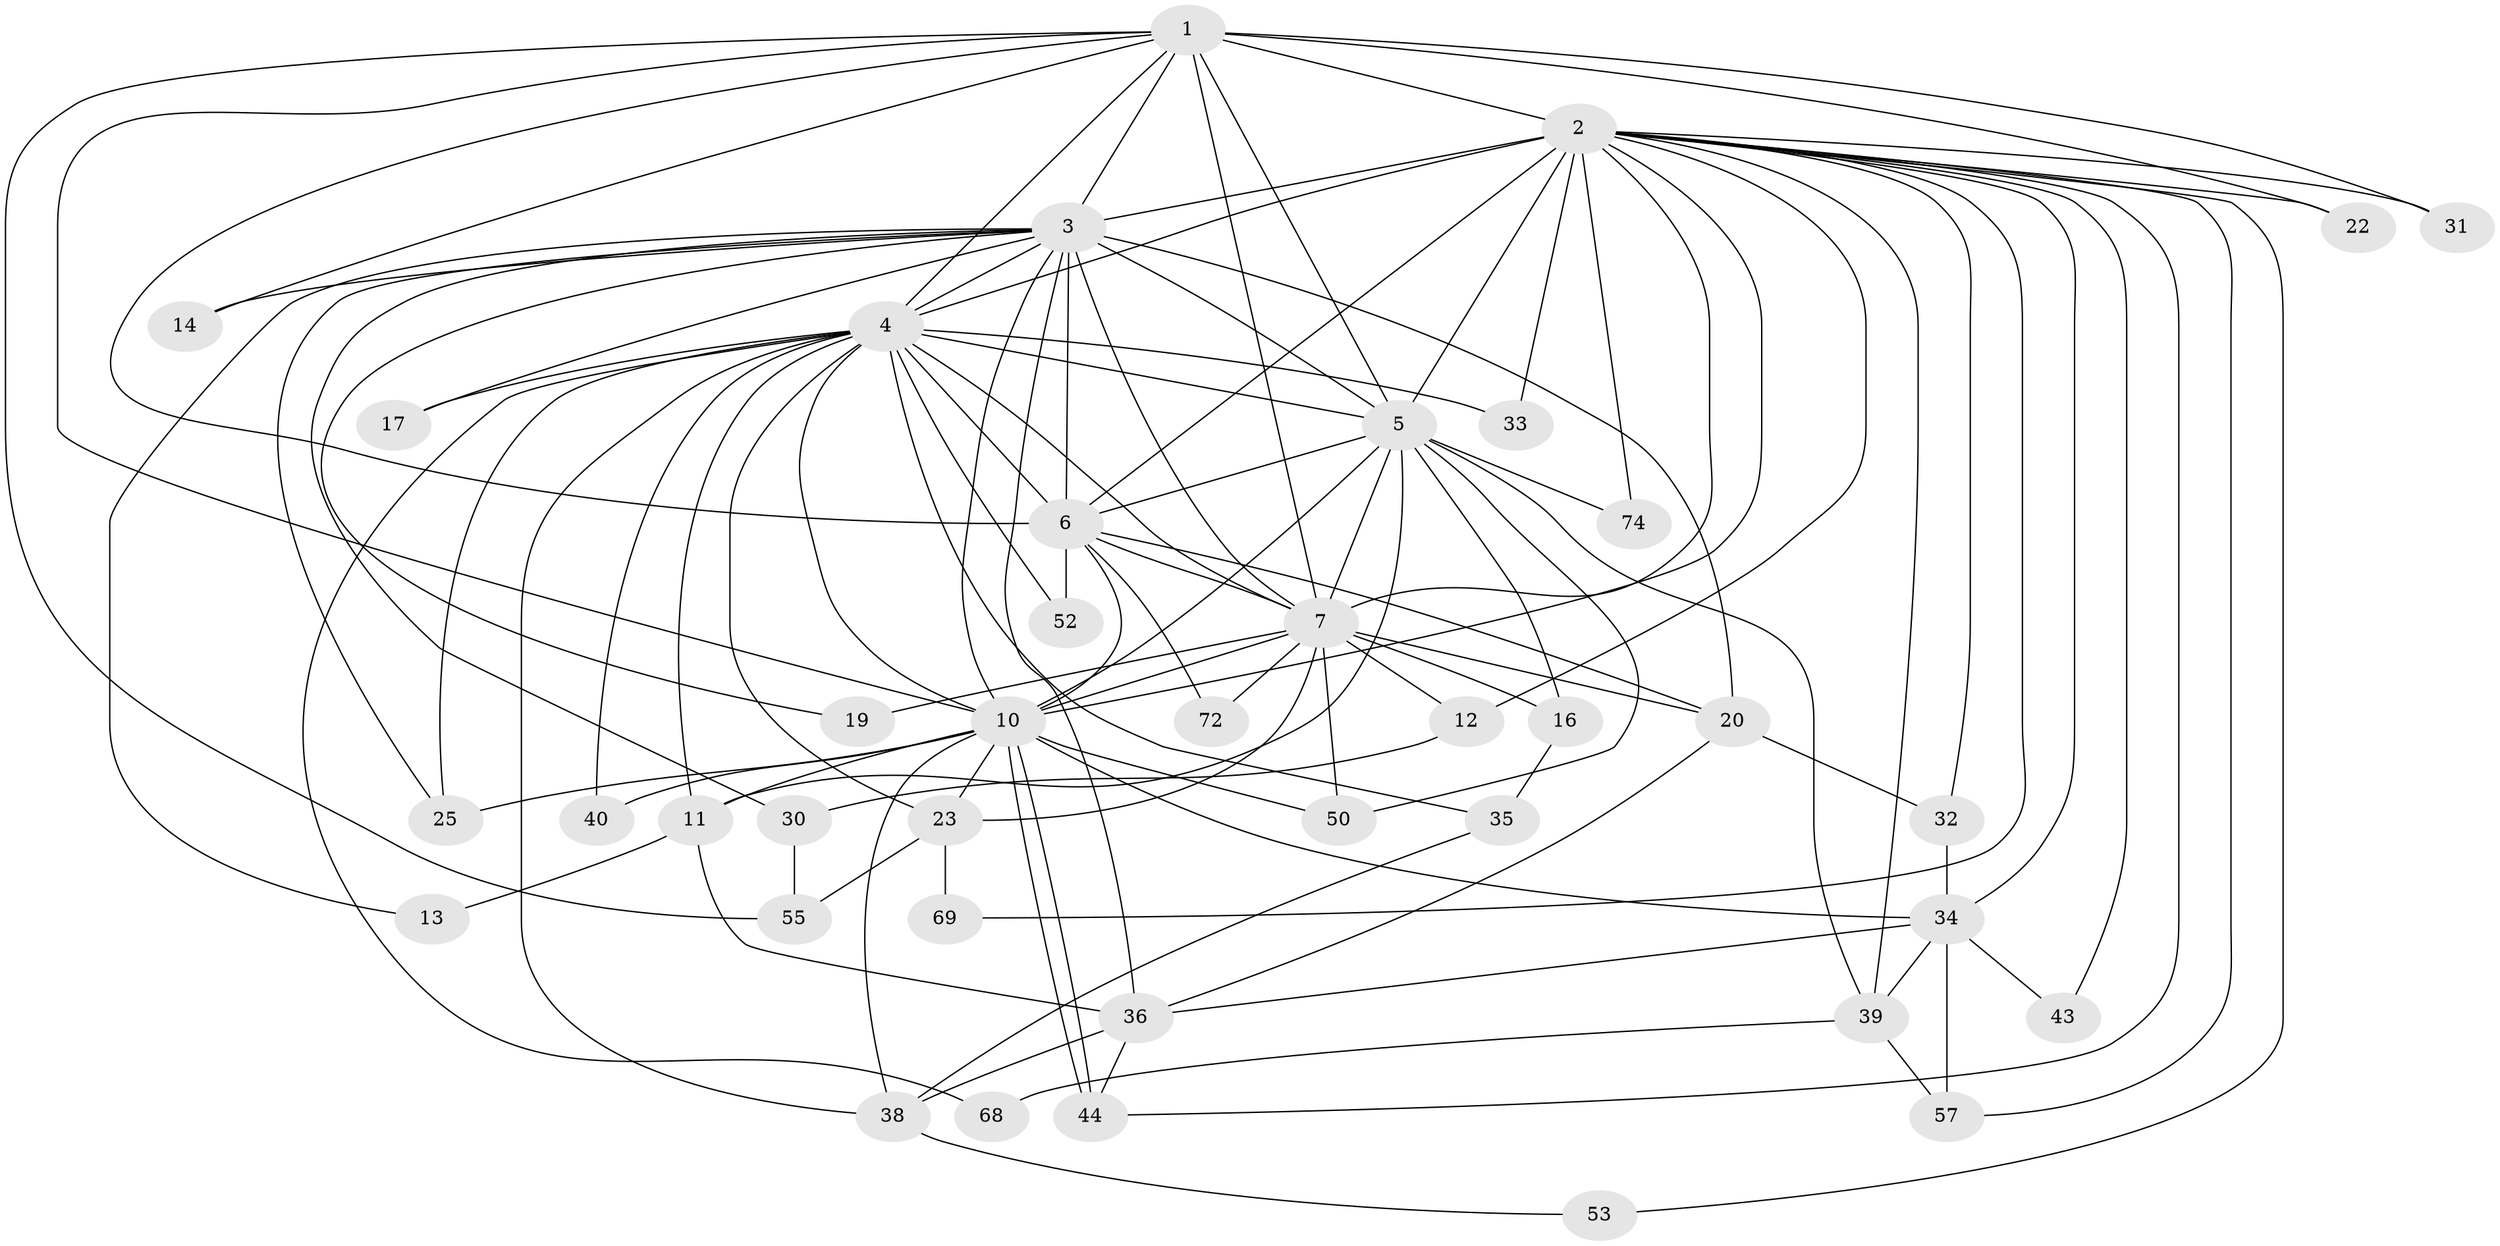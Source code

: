 // original degree distribution, {15: 0.0125, 19: 0.0125, 18: 0.0125, 14: 0.025, 13: 0.0125, 20: 0.025, 12: 0.0125, 24: 0.0125, 5: 0.1, 3: 0.1625, 2: 0.525, 8: 0.025, 4: 0.05, 6: 0.0125}
// Generated by graph-tools (version 1.1) at 2025/13/03/09/25 04:13:43]
// undirected, 40 vertices, 107 edges
graph export_dot {
graph [start="1"]
  node [color=gray90,style=filled];
  1;
  2 [super="+8+41+61+45"];
  3;
  4 [super="+21+24+15"];
  5 [super="+65+9"];
  6 [super="+54"];
  7 [super="+26+51"];
  10 [super="+29+58"];
  11;
  12;
  13;
  14;
  16 [super="+48"];
  17;
  19;
  20 [super="+62"];
  22;
  23;
  25 [super="+27"];
  30;
  31;
  32;
  33;
  34 [super="+46+37"];
  35 [super="+77"];
  36 [super="+76+49+56"];
  38;
  39 [super="+71"];
  40;
  43;
  44 [super="+78"];
  50 [super="+67"];
  52;
  53;
  55 [super="+59"];
  57 [super="+73"];
  68;
  69;
  72;
  74;
  1 -- 2 [weight=3];
  1 -- 3;
  1 -- 4 [weight=2];
  1 -- 5 [weight=2];
  1 -- 6;
  1 -- 7;
  1 -- 10;
  1 -- 14;
  1 -- 22;
  1 -- 31;
  1 -- 55;
  2 -- 3 [weight=3];
  2 -- 4 [weight=4];
  2 -- 5 [weight=7];
  2 -- 6 [weight=2];
  2 -- 7 [weight=4];
  2 -- 10 [weight=3];
  2 -- 12;
  2 -- 32;
  2 -- 43;
  2 -- 57;
  2 -- 69;
  2 -- 74;
  2 -- 22;
  2 -- 31;
  2 -- 33;
  2 -- 53;
  2 -- 34 [weight=2];
  2 -- 39;
  2 -- 44;
  3 -- 4;
  3 -- 5 [weight=2];
  3 -- 6;
  3 -- 7;
  3 -- 10;
  3 -- 13;
  3 -- 14;
  3 -- 17;
  3 -- 19;
  3 -- 20;
  3 -- 30;
  3 -- 36;
  3 -- 25;
  4 -- 5 [weight=2];
  4 -- 6;
  4 -- 7 [weight=3];
  4 -- 10 [weight=3];
  4 -- 33;
  4 -- 38;
  4 -- 35;
  4 -- 52;
  4 -- 68;
  4 -- 40;
  4 -- 11;
  4 -- 17;
  4 -- 23;
  4 -- 25;
  5 -- 6 [weight=2];
  5 -- 7 [weight=2];
  5 -- 10 [weight=2];
  5 -- 11;
  5 -- 16;
  5 -- 50;
  5 -- 39;
  5 -- 74;
  6 -- 7;
  6 -- 10 [weight=2];
  6 -- 20;
  6 -- 52;
  6 -- 72;
  7 -- 10 [weight=2];
  7 -- 12;
  7 -- 16;
  7 -- 19;
  7 -- 72;
  7 -- 23;
  7 -- 20;
  7 -- 50;
  10 -- 11;
  10 -- 23;
  10 -- 25;
  10 -- 40;
  10 -- 44 [weight=2];
  10 -- 44;
  10 -- 50;
  10 -- 34;
  10 -- 38;
  11 -- 13;
  11 -- 36;
  12 -- 30;
  16 -- 35 [weight=2];
  20 -- 32;
  20 -- 36;
  23 -- 55;
  23 -- 69;
  30 -- 55;
  32 -- 34;
  34 -- 39;
  34 -- 43;
  34 -- 57;
  34 -- 36;
  35 -- 38;
  36 -- 38;
  36 -- 44;
  38 -- 53;
  39 -- 68;
  39 -- 57;
}
